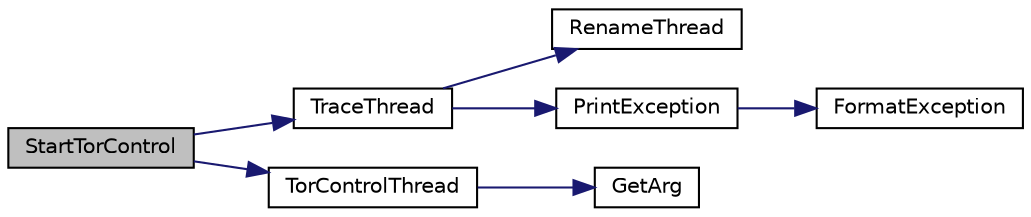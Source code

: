 digraph "StartTorControl"
{
  edge [fontname="Helvetica",fontsize="10",labelfontname="Helvetica",labelfontsize="10"];
  node [fontname="Helvetica",fontsize="10",shape=record];
  rankdir="LR";
  Node2 [label="StartTorControl",height=0.2,width=0.4,color="black", fillcolor="grey75", style="filled", fontcolor="black"];
  Node2 -> Node3 [color="midnightblue",fontsize="10",style="solid",fontname="Helvetica"];
  Node3 [label="TraceThread",height=0.2,width=0.4,color="black", fillcolor="white", style="filled",URL="$d8/d3c/util_8h.html#ac481a378af0229bf71e3d9fee7b938ad"];
  Node3 -> Node4 [color="midnightblue",fontsize="10",style="solid",fontname="Helvetica"];
  Node4 [label="RenameThread",height=0.2,width=0.4,color="black", fillcolor="white", style="filled",URL="$d8/d3c/util_8h.html#a85fc1244e0bd3c91ee7a1c05ed10ebbb"];
  Node3 -> Node5 [color="midnightblue",fontsize="10",style="solid",fontname="Helvetica"];
  Node5 [label="PrintException",height=0.2,width=0.4,color="black", fillcolor="white", style="filled",URL="$d8/d3c/util_8h.html#a379b2307f40ae5dba4dd56a0156fa36e"];
  Node5 -> Node6 [color="midnightblue",fontsize="10",style="solid",fontname="Helvetica"];
  Node6 [label="FormatException",height=0.2,width=0.4,color="black", fillcolor="white", style="filled",URL="$df/d2d/util_8cpp.html#a4758c4b8791b61f02cb4cdf67e3e95b6"];
  Node2 -> Node7 [color="midnightblue",fontsize="10",style="solid",fontname="Helvetica"];
  Node7 [label="TorControlThread",height=0.2,width=0.4,color="black", fillcolor="white", style="filled",URL="$dc/da2/torcontrol_8cpp.html#a4faed3692d57a0d7bdbecf3b37f72de0"];
  Node7 -> Node8 [color="midnightblue",fontsize="10",style="solid",fontname="Helvetica"];
  Node8 [label="GetArg",height=0.2,width=0.4,color="black", fillcolor="white", style="filled",URL="$df/d2d/util_8cpp.html#a24f685720bf40370e5bd2a192ad50cd8",tooltip="Return string argument or default value. "];
}
